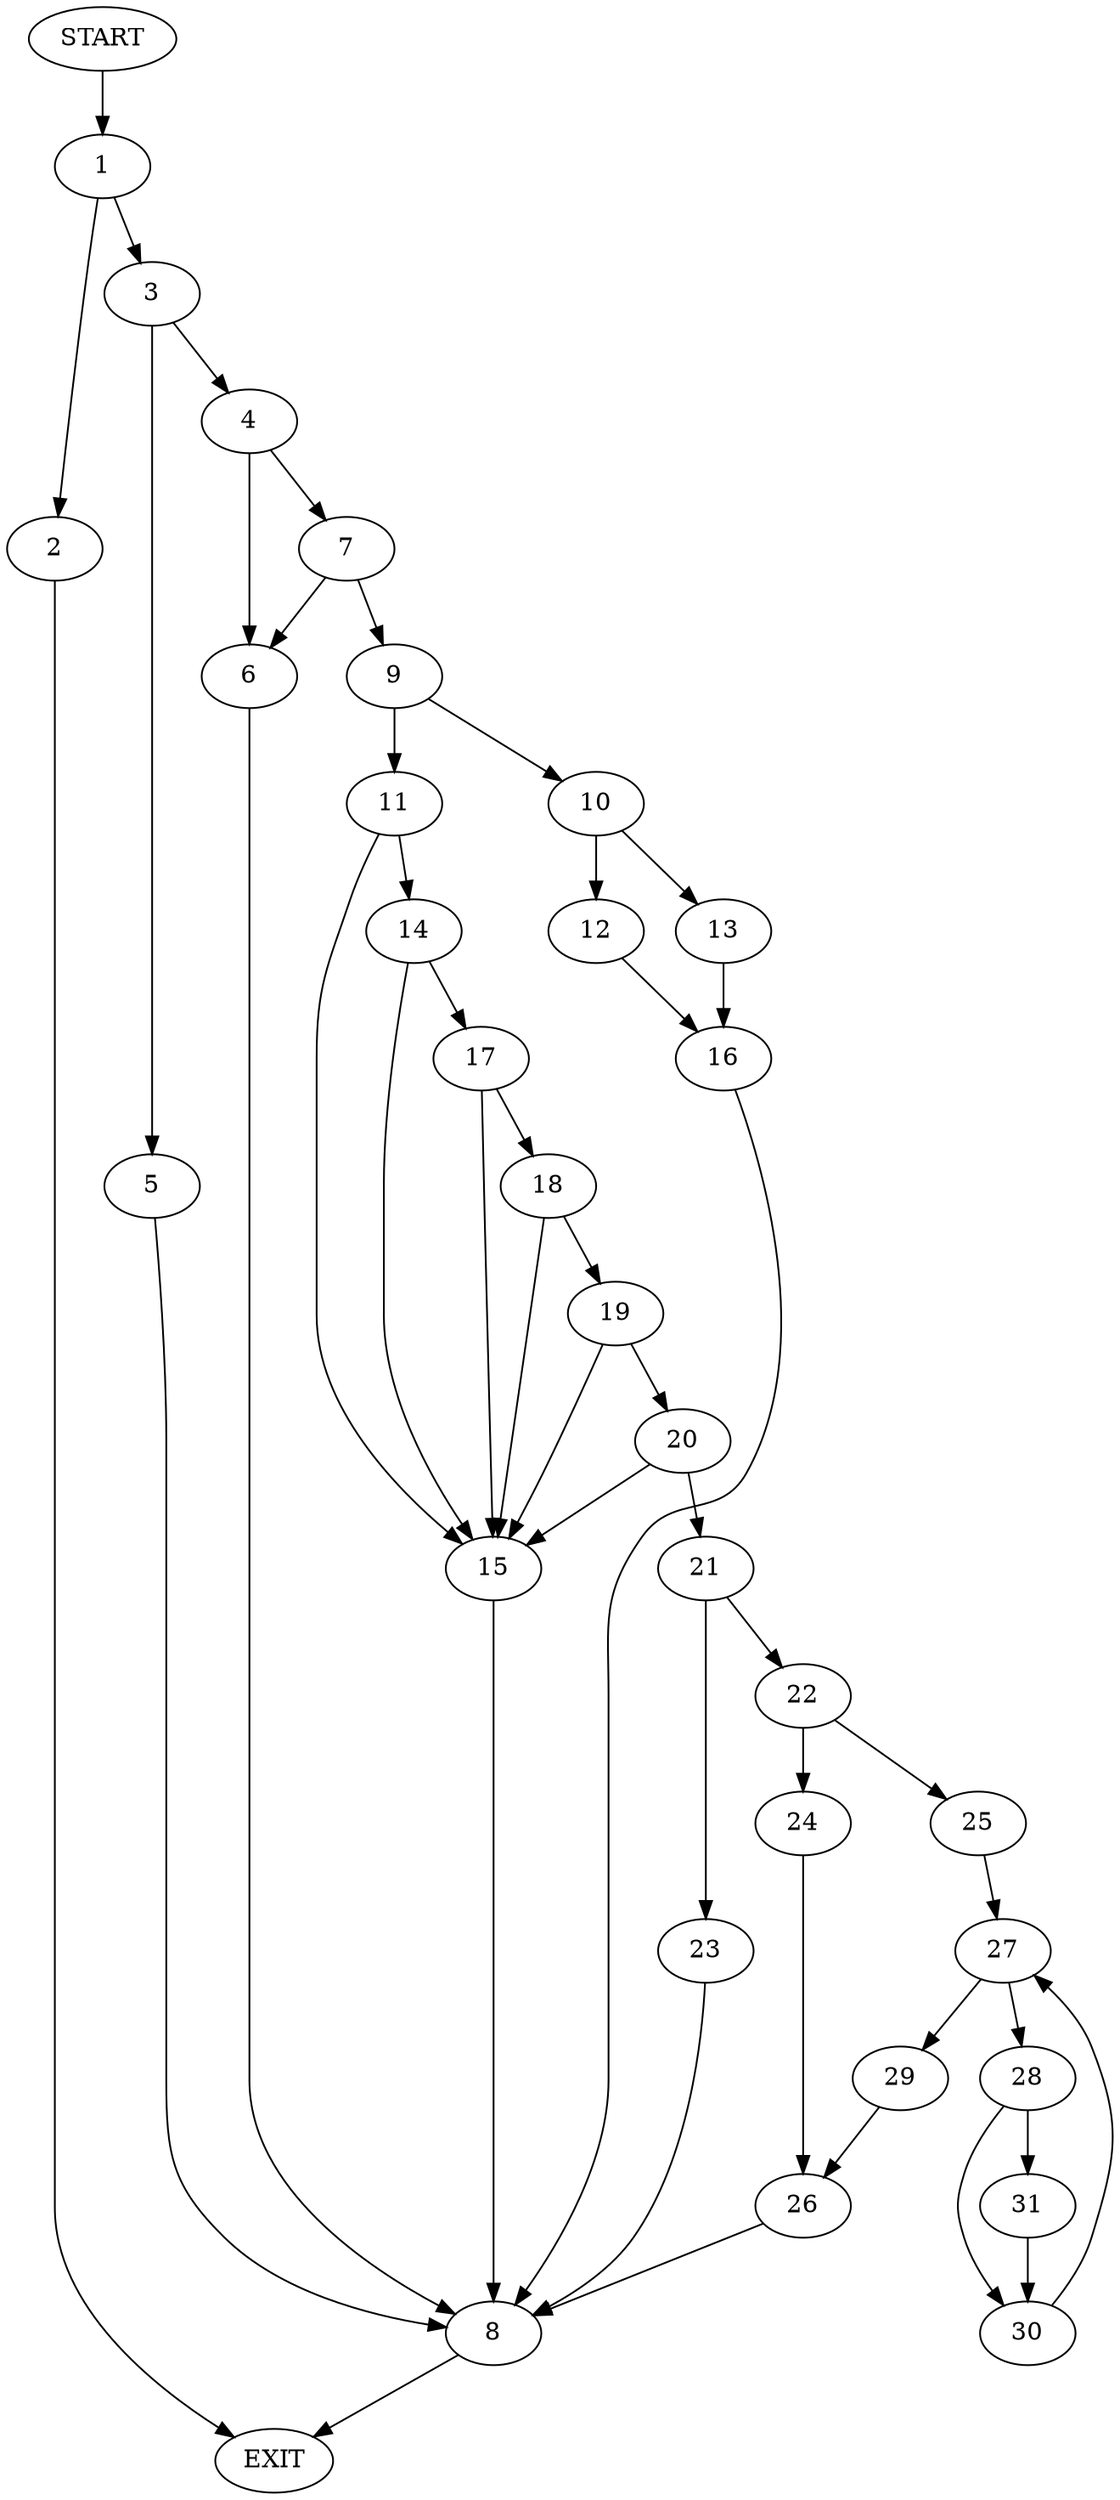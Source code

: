 digraph {
0 [label="START"]
32 [label="EXIT"]
0 -> 1
1 -> 2
1 -> 3
2 -> 32
3 -> 4
3 -> 5
4 -> 6
4 -> 7
5 -> 8
8 -> 32
7 -> 6
7 -> 9
6 -> 8
9 -> 10
9 -> 11
10 -> 12
10 -> 13
11 -> 14
11 -> 15
13 -> 16
12 -> 16
16 -> 8
14 -> 17
14 -> 15
15 -> 8
17 -> 18
17 -> 15
18 -> 19
18 -> 15
19 -> 20
19 -> 15
20 -> 15
20 -> 21
21 -> 22
21 -> 23
23 -> 8
22 -> 24
22 -> 25
24 -> 26
25 -> 27
26 -> 8
27 -> 28
27 -> 29
28 -> 30
28 -> 31
29 -> 26
31 -> 30
30 -> 27
}
